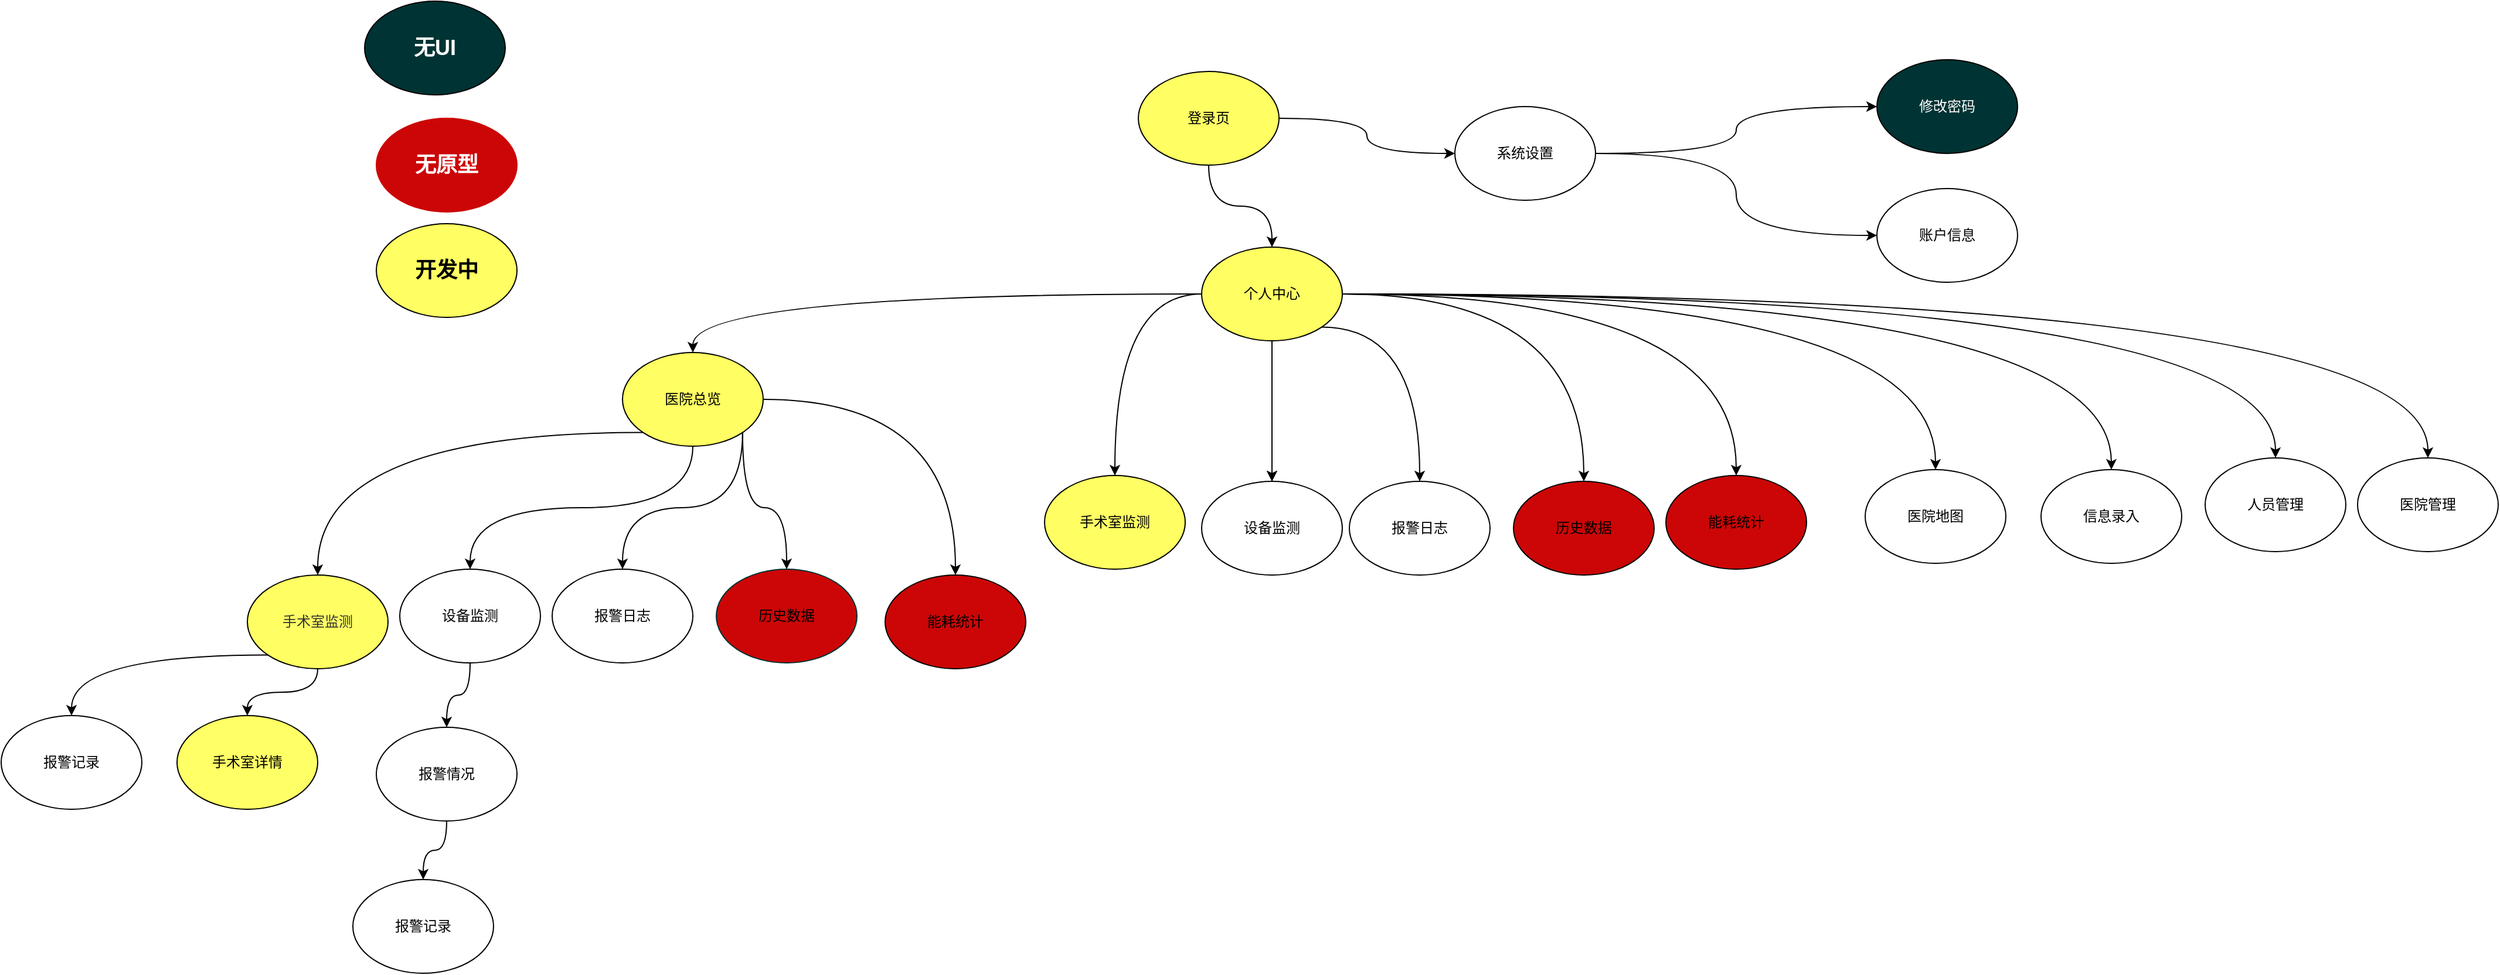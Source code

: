<mxfile version="24.4.13" type="github">
  <diagram name="第 1 页" id="dfqK8mmbEs_2lfWQiHWl">
    <mxGraphModel dx="2261" dy="746" grid="1" gridSize="10" guides="1" tooltips="1" connect="1" arrows="1" fold="1" page="1" pageScale="1" pageWidth="827" pageHeight="1169" math="0" shadow="0">
      <root>
        <mxCell id="0" />
        <mxCell id="1" parent="0" />
        <mxCell id="iXKEjrRT0Iqb4kzwW5TB-9" style="edgeStyle=orthogonalEdgeStyle;curved=1;rounded=0;orthogonalLoop=1;jettySize=auto;html=1;exitX=0.5;exitY=1;exitDx=0;exitDy=0;" parent="1" source="iXKEjrRT0Iqb4kzwW5TB-1" target="iXKEjrRT0Iqb4kzwW5TB-2" edge="1">
          <mxGeometry relative="1" as="geometry" />
        </mxCell>
        <mxCell id="iXKEjrRT0Iqb4kzwW5TB-50" value="" style="edgeStyle=orthogonalEdgeStyle;curved=1;rounded=0;orthogonalLoop=1;jettySize=auto;html=1;" parent="1" source="iXKEjrRT0Iqb4kzwW5TB-1" target="iXKEjrRT0Iqb4kzwW5TB-49" edge="1">
          <mxGeometry relative="1" as="geometry" />
        </mxCell>
        <mxCell id="iXKEjrRT0Iqb4kzwW5TB-1" value="登录页" style="ellipse;whiteSpace=wrap;html=1;fillColor=#FFFF63;" parent="1" vertex="1">
          <mxGeometry x="300" y="110" width="120" height="80" as="geometry" />
        </mxCell>
        <mxCell id="iXKEjrRT0Iqb4kzwW5TB-8" style="edgeStyle=orthogonalEdgeStyle;curved=1;rounded=0;orthogonalLoop=1;jettySize=auto;html=1;exitX=0;exitY=0.5;exitDx=0;exitDy=0;entryX=0.5;entryY=0;entryDx=0;entryDy=0;" parent="1" source="iXKEjrRT0Iqb4kzwW5TB-2" target="iXKEjrRT0Iqb4kzwW5TB-4" edge="1">
          <mxGeometry relative="1" as="geometry" />
        </mxCell>
        <mxCell id="iXKEjrRT0Iqb4kzwW5TB-28" value="" style="edgeStyle=orthogonalEdgeStyle;curved=1;rounded=0;orthogonalLoop=1;jettySize=auto;html=1;" parent="1" source="iXKEjrRT0Iqb4kzwW5TB-2" target="iXKEjrRT0Iqb4kzwW5TB-27" edge="1">
          <mxGeometry relative="1" as="geometry" />
        </mxCell>
        <mxCell id="iXKEjrRT0Iqb4kzwW5TB-30" value="" style="edgeStyle=orthogonalEdgeStyle;curved=1;rounded=0;orthogonalLoop=1;jettySize=auto;html=1;" parent="1" source="iXKEjrRT0Iqb4kzwW5TB-2" target="iXKEjrRT0Iqb4kzwW5TB-29" edge="1">
          <mxGeometry relative="1" as="geometry" />
        </mxCell>
        <mxCell id="iXKEjrRT0Iqb4kzwW5TB-31" value="" style="edgeStyle=orthogonalEdgeStyle;curved=1;rounded=0;orthogonalLoop=1;jettySize=auto;html=1;" parent="1" source="iXKEjrRT0Iqb4kzwW5TB-2" target="iXKEjrRT0Iqb4kzwW5TB-29" edge="1">
          <mxGeometry relative="1" as="geometry" />
        </mxCell>
        <mxCell id="iXKEjrRT0Iqb4kzwW5TB-33" style="edgeStyle=orthogonalEdgeStyle;curved=1;rounded=0;orthogonalLoop=1;jettySize=auto;html=1;exitX=1;exitY=1;exitDx=0;exitDy=0;" parent="1" source="iXKEjrRT0Iqb4kzwW5TB-2" target="iXKEjrRT0Iqb4kzwW5TB-32" edge="1">
          <mxGeometry relative="1" as="geometry" />
        </mxCell>
        <mxCell id="iXKEjrRT0Iqb4kzwW5TB-36" style="edgeStyle=orthogonalEdgeStyle;curved=1;rounded=0;orthogonalLoop=1;jettySize=auto;html=1;exitX=1;exitY=0.5;exitDx=0;exitDy=0;" parent="1" source="iXKEjrRT0Iqb4kzwW5TB-2" target="iXKEjrRT0Iqb4kzwW5TB-34" edge="1">
          <mxGeometry relative="1" as="geometry" />
        </mxCell>
        <mxCell id="iXKEjrRT0Iqb4kzwW5TB-37" style="edgeStyle=orthogonalEdgeStyle;curved=1;rounded=0;orthogonalLoop=1;jettySize=auto;html=1;exitX=1;exitY=0.5;exitDx=0;exitDy=0;entryX=0.5;entryY=0;entryDx=0;entryDy=0;" parent="1" source="iXKEjrRT0Iqb4kzwW5TB-2" target="iXKEjrRT0Iqb4kzwW5TB-35" edge="1">
          <mxGeometry relative="1" as="geometry" />
        </mxCell>
        <mxCell id="iXKEjrRT0Iqb4kzwW5TB-39" value="" style="edgeStyle=orthogonalEdgeStyle;curved=1;rounded=0;orthogonalLoop=1;jettySize=auto;html=1;" parent="1" source="iXKEjrRT0Iqb4kzwW5TB-2" target="iXKEjrRT0Iqb4kzwW5TB-38" edge="1">
          <mxGeometry relative="1" as="geometry" />
        </mxCell>
        <mxCell id="iXKEjrRT0Iqb4kzwW5TB-41" value="" style="edgeStyle=orthogonalEdgeStyle;curved=1;rounded=0;orthogonalLoop=1;jettySize=auto;html=1;" parent="1" source="iXKEjrRT0Iqb4kzwW5TB-2" target="iXKEjrRT0Iqb4kzwW5TB-40" edge="1">
          <mxGeometry relative="1" as="geometry" />
        </mxCell>
        <mxCell id="iXKEjrRT0Iqb4kzwW5TB-44" value="" style="edgeStyle=orthogonalEdgeStyle;curved=1;rounded=0;orthogonalLoop=1;jettySize=auto;html=1;" parent="1" source="iXKEjrRT0Iqb4kzwW5TB-2" target="iXKEjrRT0Iqb4kzwW5TB-43" edge="1">
          <mxGeometry relative="1" as="geometry" />
        </mxCell>
        <mxCell id="iXKEjrRT0Iqb4kzwW5TB-46" value="" style="edgeStyle=orthogonalEdgeStyle;curved=1;rounded=0;orthogonalLoop=1;jettySize=auto;html=1;" parent="1" source="iXKEjrRT0Iqb4kzwW5TB-2" target="iXKEjrRT0Iqb4kzwW5TB-45" edge="1">
          <mxGeometry relative="1" as="geometry" />
        </mxCell>
        <mxCell id="iXKEjrRT0Iqb4kzwW5TB-2" value="个人中心" style="ellipse;whiteSpace=wrap;html=1;fillColor=#FFFF63;" parent="1" vertex="1">
          <mxGeometry x="354" y="260" width="120" height="80" as="geometry" />
        </mxCell>
        <mxCell id="iXKEjrRT0Iqb4kzwW5TB-16" style="edgeStyle=orthogonalEdgeStyle;curved=1;rounded=0;orthogonalLoop=1;jettySize=auto;html=1;exitX=0;exitY=1;exitDx=0;exitDy=0;" parent="1" source="iXKEjrRT0Iqb4kzwW5TB-4" target="iXKEjrRT0Iqb4kzwW5TB-15" edge="1">
          <mxGeometry relative="1" as="geometry" />
        </mxCell>
        <mxCell id="iXKEjrRT0Iqb4kzwW5TB-17" style="edgeStyle=orthogonalEdgeStyle;curved=1;rounded=0;orthogonalLoop=1;jettySize=auto;html=1;exitX=0.5;exitY=1;exitDx=0;exitDy=0;" parent="1" source="iXKEjrRT0Iqb4kzwW5TB-4" target="iXKEjrRT0Iqb4kzwW5TB-10" edge="1">
          <mxGeometry relative="1" as="geometry" />
        </mxCell>
        <mxCell id="iXKEjrRT0Iqb4kzwW5TB-18" style="edgeStyle=orthogonalEdgeStyle;curved=1;rounded=0;orthogonalLoop=1;jettySize=auto;html=1;exitX=1;exitY=1;exitDx=0;exitDy=0;entryX=0.5;entryY=0;entryDx=0;entryDy=0;" parent="1" source="iXKEjrRT0Iqb4kzwW5TB-4" target="iXKEjrRT0Iqb4kzwW5TB-11" edge="1">
          <mxGeometry relative="1" as="geometry" />
        </mxCell>
        <mxCell id="iXKEjrRT0Iqb4kzwW5TB-19" style="edgeStyle=orthogonalEdgeStyle;curved=1;rounded=0;orthogonalLoop=1;jettySize=auto;html=1;exitX=1;exitY=1;exitDx=0;exitDy=0;" parent="1" source="iXKEjrRT0Iqb4kzwW5TB-4" target="iXKEjrRT0Iqb4kzwW5TB-12" edge="1">
          <mxGeometry relative="1" as="geometry" />
        </mxCell>
        <mxCell id="iXKEjrRT0Iqb4kzwW5TB-20" style="edgeStyle=orthogonalEdgeStyle;curved=1;rounded=0;orthogonalLoop=1;jettySize=auto;html=1;exitX=1;exitY=0.5;exitDx=0;exitDy=0;" parent="1" source="iXKEjrRT0Iqb4kzwW5TB-4" target="iXKEjrRT0Iqb4kzwW5TB-13" edge="1">
          <mxGeometry relative="1" as="geometry" />
        </mxCell>
        <mxCell id="iXKEjrRT0Iqb4kzwW5TB-4" value="医院总览" style="ellipse;whiteSpace=wrap;html=1;fillColor=#FFFF63;" parent="1" vertex="1">
          <mxGeometry x="-140" y="350" width="120" height="80" as="geometry" />
        </mxCell>
        <mxCell id="iXKEjrRT0Iqb4kzwW5TB-24" value="" style="edgeStyle=orthogonalEdgeStyle;curved=1;rounded=0;orthogonalLoop=1;jettySize=auto;html=1;" parent="1" source="iXKEjrRT0Iqb4kzwW5TB-10" target="iXKEjrRT0Iqb4kzwW5TB-23" edge="1">
          <mxGeometry relative="1" as="geometry" />
        </mxCell>
        <mxCell id="iXKEjrRT0Iqb4kzwW5TB-10" value="设备监测" style="ellipse;whiteSpace=wrap;html=1;" parent="1" vertex="1">
          <mxGeometry x="-330" y="535" width="120" height="80" as="geometry" />
        </mxCell>
        <mxCell id="iXKEjrRT0Iqb4kzwW5TB-11" value="报警日志" style="ellipse;whiteSpace=wrap;html=1;fillColor=default;" parent="1" vertex="1">
          <mxGeometry x="-200" y="535" width="120" height="80" as="geometry" />
        </mxCell>
        <mxCell id="iXKEjrRT0Iqb4kzwW5TB-12" value="历史数据" style="ellipse;whiteSpace=wrap;html=1;fillColor=#CC0606;strokeColor=#003333;" parent="1" vertex="1">
          <mxGeometry x="-60" y="535" width="120" height="80" as="geometry" />
        </mxCell>
        <mxCell id="iXKEjrRT0Iqb4kzwW5TB-13" value="能耗统计" style="ellipse;whiteSpace=wrap;html=1;fillColor=#CC0606;" parent="1" vertex="1">
          <mxGeometry x="84" y="540" width="120" height="80" as="geometry" />
        </mxCell>
        <mxCell id="iXKEjrRT0Iqb4kzwW5TB-22" style="edgeStyle=orthogonalEdgeStyle;curved=1;rounded=0;orthogonalLoop=1;jettySize=auto;html=1;exitX=0;exitY=1;exitDx=0;exitDy=0;" parent="1" source="iXKEjrRT0Iqb4kzwW5TB-15" target="iXKEjrRT0Iqb4kzwW5TB-21" edge="1">
          <mxGeometry relative="1" as="geometry" />
        </mxCell>
        <mxCell id="2Uh8YILbA3QtrZH6NXNd-7" style="edgeStyle=orthogonalEdgeStyle;curved=1;rounded=0;orthogonalLoop=1;jettySize=auto;html=1;exitX=0.5;exitY=1;exitDx=0;exitDy=0;entryX=0.5;entryY=0;entryDx=0;entryDy=0;" parent="1" source="iXKEjrRT0Iqb4kzwW5TB-15" target="2Uh8YILbA3QtrZH6NXNd-1" edge="1">
          <mxGeometry relative="1" as="geometry" />
        </mxCell>
        <mxCell id="iXKEjrRT0Iqb4kzwW5TB-15" value="&lt;span style=&quot;color: rgb(51, 51, 51); font-family: &amp;quot;Arial Normal&amp;quot;, Arial, sans-serif; text-align: left; text-wrap: nowrap;&quot;&gt;手术室监测&lt;/span&gt;" style="ellipse;whiteSpace=wrap;html=1;fillColor=#FFFF63;" parent="1" vertex="1">
          <mxGeometry x="-460" y="540" width="120" height="80" as="geometry" />
        </mxCell>
        <mxCell id="iXKEjrRT0Iqb4kzwW5TB-21" value="报警记录" style="ellipse;whiteSpace=wrap;html=1;" parent="1" vertex="1">
          <mxGeometry x="-670" y="660" width="120" height="80" as="geometry" />
        </mxCell>
        <mxCell id="iXKEjrRT0Iqb4kzwW5TB-26" value="" style="edgeStyle=orthogonalEdgeStyle;curved=1;rounded=0;orthogonalLoop=1;jettySize=auto;html=1;" parent="1" source="iXKEjrRT0Iqb4kzwW5TB-23" target="iXKEjrRT0Iqb4kzwW5TB-25" edge="1">
          <mxGeometry relative="1" as="geometry" />
        </mxCell>
        <mxCell id="iXKEjrRT0Iqb4kzwW5TB-23" value="报警情况" style="ellipse;whiteSpace=wrap;html=1;" parent="1" vertex="1">
          <mxGeometry x="-350" y="670" width="120" height="80" as="geometry" />
        </mxCell>
        <mxCell id="iXKEjrRT0Iqb4kzwW5TB-25" value="报警记录" style="ellipse;whiteSpace=wrap;html=1;" parent="1" vertex="1">
          <mxGeometry x="-370" y="800" width="120" height="80" as="geometry" />
        </mxCell>
        <mxCell id="iXKEjrRT0Iqb4kzwW5TB-27" value="手术室监测" style="ellipse;whiteSpace=wrap;html=1;fillColor=#FFFF63;" parent="1" vertex="1">
          <mxGeometry x="220" y="455" width="120" height="80" as="geometry" />
        </mxCell>
        <mxCell id="iXKEjrRT0Iqb4kzwW5TB-29" value="设备监测" style="ellipse;whiteSpace=wrap;html=1;" parent="1" vertex="1">
          <mxGeometry x="354" y="460" width="120" height="80" as="geometry" />
        </mxCell>
        <mxCell id="iXKEjrRT0Iqb4kzwW5TB-32" value="报警日志" style="ellipse;whiteSpace=wrap;html=1;" parent="1" vertex="1">
          <mxGeometry x="480" y="460" width="120" height="80" as="geometry" />
        </mxCell>
        <mxCell id="iXKEjrRT0Iqb4kzwW5TB-34" value="历史数据" style="ellipse;whiteSpace=wrap;html=1;fillColor=#CC0606;" parent="1" vertex="1">
          <mxGeometry x="620" y="460" width="120" height="80" as="geometry" />
        </mxCell>
        <mxCell id="iXKEjrRT0Iqb4kzwW5TB-35" value="能耗统计" style="ellipse;whiteSpace=wrap;html=1;fillColor=#CC0606;" parent="1" vertex="1">
          <mxGeometry x="750" y="455" width="120" height="80" as="geometry" />
        </mxCell>
        <mxCell id="iXKEjrRT0Iqb4kzwW5TB-38" value="医院地图" style="ellipse;whiteSpace=wrap;html=1;" parent="1" vertex="1">
          <mxGeometry x="920" y="450" width="120" height="80" as="geometry" />
        </mxCell>
        <mxCell id="iXKEjrRT0Iqb4kzwW5TB-40" value="信息录入" style="ellipse;whiteSpace=wrap;html=1;" parent="1" vertex="1">
          <mxGeometry x="1070" y="450" width="120" height="80" as="geometry" />
        </mxCell>
        <mxCell id="iXKEjrRT0Iqb4kzwW5TB-43" value="人员管理" style="ellipse;whiteSpace=wrap;html=1;" parent="1" vertex="1">
          <mxGeometry x="1210" y="440" width="120" height="80" as="geometry" />
        </mxCell>
        <mxCell id="iXKEjrRT0Iqb4kzwW5TB-45" value="医院管理" style="ellipse;whiteSpace=wrap;html=1;" parent="1" vertex="1">
          <mxGeometry x="1340" y="440" width="120" height="80" as="geometry" />
        </mxCell>
        <mxCell id="iXKEjrRT0Iqb4kzwW5TB-47" value="无原型" style="ellipse;whiteSpace=wrap;html=1;strokeColor=#CC0606;fillColor=#CC0606;fontColor=#FFFFFF;fontSize=18;fontStyle=1" parent="1" vertex="1">
          <mxGeometry x="-350" y="150" width="120" height="80" as="geometry" />
        </mxCell>
        <mxCell id="iXKEjrRT0Iqb4kzwW5TB-48" value="无UI" style="ellipse;whiteSpace=wrap;html=1;fillColor=#003333;fontColor=#FFFFFF;fontSize=18;fontStyle=1" parent="1" vertex="1">
          <mxGeometry x="-360" y="50" width="120" height="80" as="geometry" />
        </mxCell>
        <mxCell id="iXKEjrRT0Iqb4kzwW5TB-52" value="" style="edgeStyle=orthogonalEdgeStyle;curved=1;rounded=0;orthogonalLoop=1;jettySize=auto;html=1;" parent="1" source="iXKEjrRT0Iqb4kzwW5TB-49" target="iXKEjrRT0Iqb4kzwW5TB-51" edge="1">
          <mxGeometry relative="1" as="geometry" />
        </mxCell>
        <mxCell id="iXKEjrRT0Iqb4kzwW5TB-54" value="" style="edgeStyle=orthogonalEdgeStyle;curved=1;rounded=0;orthogonalLoop=1;jettySize=auto;html=1;" parent="1" source="iXKEjrRT0Iqb4kzwW5TB-49" target="iXKEjrRT0Iqb4kzwW5TB-53" edge="1">
          <mxGeometry relative="1" as="geometry" />
        </mxCell>
        <mxCell id="iXKEjrRT0Iqb4kzwW5TB-49" value="系统设置" style="ellipse;whiteSpace=wrap;html=1;" parent="1" vertex="1">
          <mxGeometry x="570" y="140" width="120" height="80" as="geometry" />
        </mxCell>
        <mxCell id="iXKEjrRT0Iqb4kzwW5TB-51" value="账户信息" style="ellipse;whiteSpace=wrap;html=1;" parent="1" vertex="1">
          <mxGeometry x="930" y="210" width="120" height="80" as="geometry" />
        </mxCell>
        <mxCell id="iXKEjrRT0Iqb4kzwW5TB-53" value="修改密码" style="ellipse;whiteSpace=wrap;html=1;fillColor=#003333;fontColor=#FFFFFF;" parent="1" vertex="1">
          <mxGeometry x="930" y="100" width="120" height="80" as="geometry" />
        </mxCell>
        <mxCell id="F5yDbKE85MqTo-WNDFv9-1" value="开发中" style="ellipse;whiteSpace=wrap;html=1;fillColor=#FFFF63;fontSize=18;fontStyle=1" parent="1" vertex="1">
          <mxGeometry x="-350" y="240" width="120" height="80" as="geometry" />
        </mxCell>
        <mxCell id="2Uh8YILbA3QtrZH6NXNd-1" value="手术室详情" style="ellipse;whiteSpace=wrap;html=1;fillColor=#FFFF66;" parent="1" vertex="1">
          <mxGeometry x="-520" y="660" width="120" height="80" as="geometry" />
        </mxCell>
      </root>
    </mxGraphModel>
  </diagram>
</mxfile>
